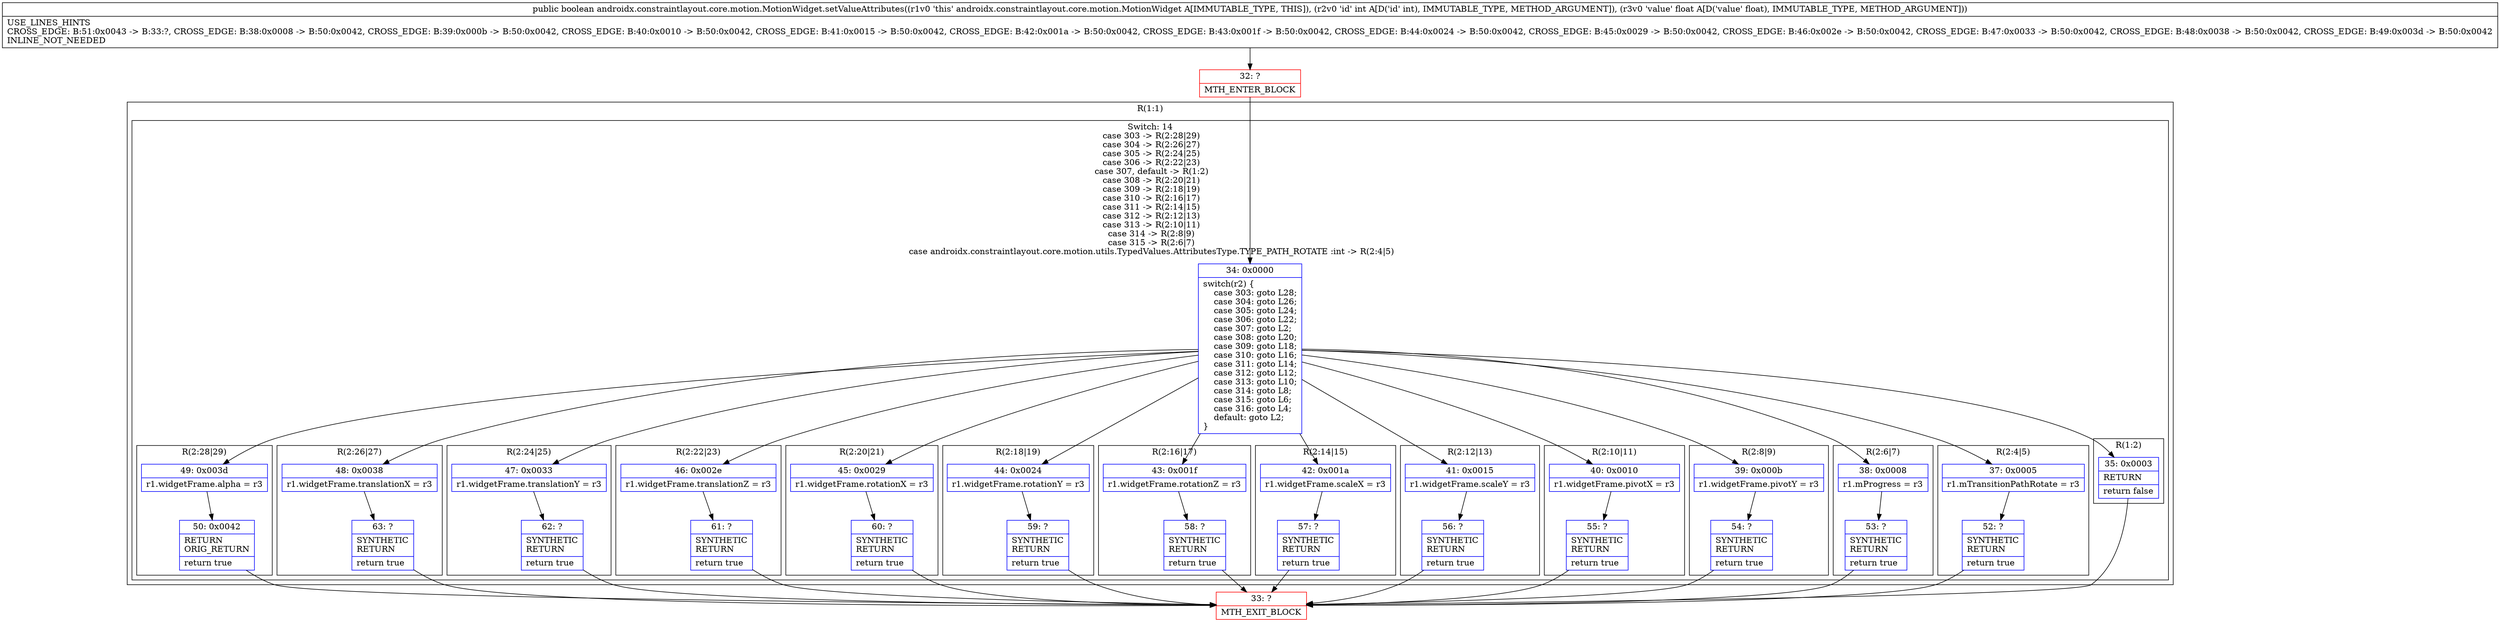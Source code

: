 digraph "CFG forandroidx.constraintlayout.core.motion.MotionWidget.setValueAttributes(IF)Z" {
subgraph cluster_Region_587448144 {
label = "R(1:1)";
node [shape=record,color=blue];
subgraph cluster_SwitchRegion_1331971421 {
label = "Switch: 14
 case 303 -> R(2:28|29)
 case 304 -> R(2:26|27)
 case 305 -> R(2:24|25)
 case 306 -> R(2:22|23)
 case 307, default -> R(1:2)
 case 308 -> R(2:20|21)
 case 309 -> R(2:18|19)
 case 310 -> R(2:16|17)
 case 311 -> R(2:14|15)
 case 312 -> R(2:12|13)
 case 313 -> R(2:10|11)
 case 314 -> R(2:8|9)
 case 315 -> R(2:6|7)
 case androidx.constraintlayout.core.motion.utils.TypedValues.AttributesType.TYPE_PATH_ROTATE :int -> R(2:4|5)";
node [shape=record,color=blue];
Node_34 [shape=record,label="{34\:\ 0x0000|switch(r2) \{\l    case 303: goto L28;\l    case 304: goto L26;\l    case 305: goto L24;\l    case 306: goto L22;\l    case 307: goto L2;\l    case 308: goto L20;\l    case 309: goto L18;\l    case 310: goto L16;\l    case 311: goto L14;\l    case 312: goto L12;\l    case 313: goto L10;\l    case 314: goto L8;\l    case 315: goto L6;\l    case 316: goto L4;\l    default: goto L2;\l\}\l}"];
subgraph cluster_Region_86188782 {
label = "R(2:28|29)";
node [shape=record,color=blue];
Node_49 [shape=record,label="{49\:\ 0x003d|r1.widgetFrame.alpha = r3\l}"];
Node_50 [shape=record,label="{50\:\ 0x0042|RETURN\lORIG_RETURN\l|return true\l}"];
}
subgraph cluster_Region_1993773684 {
label = "R(2:26|27)";
node [shape=record,color=blue];
Node_48 [shape=record,label="{48\:\ 0x0038|r1.widgetFrame.translationX = r3\l}"];
Node_63 [shape=record,label="{63\:\ ?|SYNTHETIC\lRETURN\l|return true\l}"];
}
subgraph cluster_Region_1209096897 {
label = "R(2:24|25)";
node [shape=record,color=blue];
Node_47 [shape=record,label="{47\:\ 0x0033|r1.widgetFrame.translationY = r3\l}"];
Node_62 [shape=record,label="{62\:\ ?|SYNTHETIC\lRETURN\l|return true\l}"];
}
subgraph cluster_Region_632467507 {
label = "R(2:22|23)";
node [shape=record,color=blue];
Node_46 [shape=record,label="{46\:\ 0x002e|r1.widgetFrame.translationZ = r3\l}"];
Node_61 [shape=record,label="{61\:\ ?|SYNTHETIC\lRETURN\l|return true\l}"];
}
subgraph cluster_Region_966443577 {
label = "R(1:2)";
node [shape=record,color=blue];
Node_35 [shape=record,label="{35\:\ 0x0003|RETURN\l|return false\l}"];
}
subgraph cluster_Region_2065539660 {
label = "R(2:20|21)";
node [shape=record,color=blue];
Node_45 [shape=record,label="{45\:\ 0x0029|r1.widgetFrame.rotationX = r3\l}"];
Node_60 [shape=record,label="{60\:\ ?|SYNTHETIC\lRETURN\l|return true\l}"];
}
subgraph cluster_Region_957888700 {
label = "R(2:18|19)";
node [shape=record,color=blue];
Node_44 [shape=record,label="{44\:\ 0x0024|r1.widgetFrame.rotationY = r3\l}"];
Node_59 [shape=record,label="{59\:\ ?|SYNTHETIC\lRETURN\l|return true\l}"];
}
subgraph cluster_Region_152777860 {
label = "R(2:16|17)";
node [shape=record,color=blue];
Node_43 [shape=record,label="{43\:\ 0x001f|r1.widgetFrame.rotationZ = r3\l}"];
Node_58 [shape=record,label="{58\:\ ?|SYNTHETIC\lRETURN\l|return true\l}"];
}
subgraph cluster_Region_1728029844 {
label = "R(2:14|15)";
node [shape=record,color=blue];
Node_42 [shape=record,label="{42\:\ 0x001a|r1.widgetFrame.scaleX = r3\l}"];
Node_57 [shape=record,label="{57\:\ ?|SYNTHETIC\lRETURN\l|return true\l}"];
}
subgraph cluster_Region_1885763013 {
label = "R(2:12|13)";
node [shape=record,color=blue];
Node_41 [shape=record,label="{41\:\ 0x0015|r1.widgetFrame.scaleY = r3\l}"];
Node_56 [shape=record,label="{56\:\ ?|SYNTHETIC\lRETURN\l|return true\l}"];
}
subgraph cluster_Region_147029677 {
label = "R(2:10|11)";
node [shape=record,color=blue];
Node_40 [shape=record,label="{40\:\ 0x0010|r1.widgetFrame.pivotX = r3\l}"];
Node_55 [shape=record,label="{55\:\ ?|SYNTHETIC\lRETURN\l|return true\l}"];
}
subgraph cluster_Region_1479332901 {
label = "R(2:8|9)";
node [shape=record,color=blue];
Node_39 [shape=record,label="{39\:\ 0x000b|r1.widgetFrame.pivotY = r3\l}"];
Node_54 [shape=record,label="{54\:\ ?|SYNTHETIC\lRETURN\l|return true\l}"];
}
subgraph cluster_Region_1139540144 {
label = "R(2:6|7)";
node [shape=record,color=blue];
Node_38 [shape=record,label="{38\:\ 0x0008|r1.mProgress = r3\l}"];
Node_53 [shape=record,label="{53\:\ ?|SYNTHETIC\lRETURN\l|return true\l}"];
}
subgraph cluster_Region_6790485 {
label = "R(2:4|5)";
node [shape=record,color=blue];
Node_37 [shape=record,label="{37\:\ 0x0005|r1.mTransitionPathRotate = r3\l}"];
Node_52 [shape=record,label="{52\:\ ?|SYNTHETIC\lRETURN\l|return true\l}"];
}
}
}
Node_32 [shape=record,color=red,label="{32\:\ ?|MTH_ENTER_BLOCK\l}"];
Node_33 [shape=record,color=red,label="{33\:\ ?|MTH_EXIT_BLOCK\l}"];
MethodNode[shape=record,label="{public boolean androidx.constraintlayout.core.motion.MotionWidget.setValueAttributes((r1v0 'this' androidx.constraintlayout.core.motion.MotionWidget A[IMMUTABLE_TYPE, THIS]), (r2v0 'id' int A[D('id' int), IMMUTABLE_TYPE, METHOD_ARGUMENT]), (r3v0 'value' float A[D('value' float), IMMUTABLE_TYPE, METHOD_ARGUMENT]))  | USE_LINES_HINTS\lCROSS_EDGE: B:51:0x0043 \-\> B:33:?, CROSS_EDGE: B:38:0x0008 \-\> B:50:0x0042, CROSS_EDGE: B:39:0x000b \-\> B:50:0x0042, CROSS_EDGE: B:40:0x0010 \-\> B:50:0x0042, CROSS_EDGE: B:41:0x0015 \-\> B:50:0x0042, CROSS_EDGE: B:42:0x001a \-\> B:50:0x0042, CROSS_EDGE: B:43:0x001f \-\> B:50:0x0042, CROSS_EDGE: B:44:0x0024 \-\> B:50:0x0042, CROSS_EDGE: B:45:0x0029 \-\> B:50:0x0042, CROSS_EDGE: B:46:0x002e \-\> B:50:0x0042, CROSS_EDGE: B:47:0x0033 \-\> B:50:0x0042, CROSS_EDGE: B:48:0x0038 \-\> B:50:0x0042, CROSS_EDGE: B:49:0x003d \-\> B:50:0x0042\lINLINE_NOT_NEEDED\l}"];
MethodNode -> Node_32;Node_34 -> Node_35;
Node_34 -> Node_37;
Node_34 -> Node_38;
Node_34 -> Node_39;
Node_34 -> Node_40;
Node_34 -> Node_41;
Node_34 -> Node_42;
Node_34 -> Node_43;
Node_34 -> Node_44;
Node_34 -> Node_45;
Node_34 -> Node_46;
Node_34 -> Node_47;
Node_34 -> Node_48;
Node_34 -> Node_49;
Node_49 -> Node_50;
Node_50 -> Node_33;
Node_48 -> Node_63;
Node_63 -> Node_33;
Node_47 -> Node_62;
Node_62 -> Node_33;
Node_46 -> Node_61;
Node_61 -> Node_33;
Node_35 -> Node_33;
Node_45 -> Node_60;
Node_60 -> Node_33;
Node_44 -> Node_59;
Node_59 -> Node_33;
Node_43 -> Node_58;
Node_58 -> Node_33;
Node_42 -> Node_57;
Node_57 -> Node_33;
Node_41 -> Node_56;
Node_56 -> Node_33;
Node_40 -> Node_55;
Node_55 -> Node_33;
Node_39 -> Node_54;
Node_54 -> Node_33;
Node_38 -> Node_53;
Node_53 -> Node_33;
Node_37 -> Node_52;
Node_52 -> Node_33;
Node_32 -> Node_34;
}

